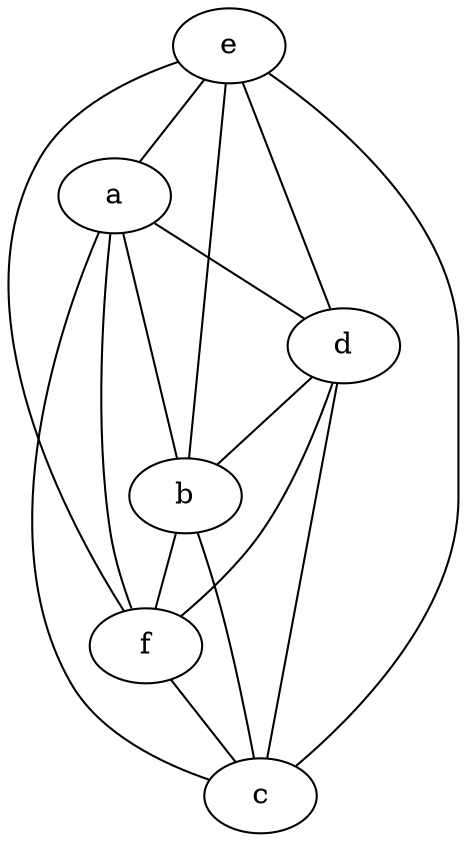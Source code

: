 strict graph {
  // B1
  // i1
  a--b;
  a--c;
  a--d;
  a--f;
  // i2
  d--a;
  d--b;
  d--c;
  d--f;
  //i3
  e--a;
  e--c;
  e--d;
  e--f;

  //B2
  //i1
  f--a;
  f--c;
  f--d;
  f--e;

  //B3
  //i1
  b--a;
  b--c;
  b--d;
  b--f;
  //i2
  e--a;
  e--b;
  e--c;
  e--d;
  e--f;

  //B4
  //i1
  b--c;
  b--d;
  b--e;
  b--f;
}
